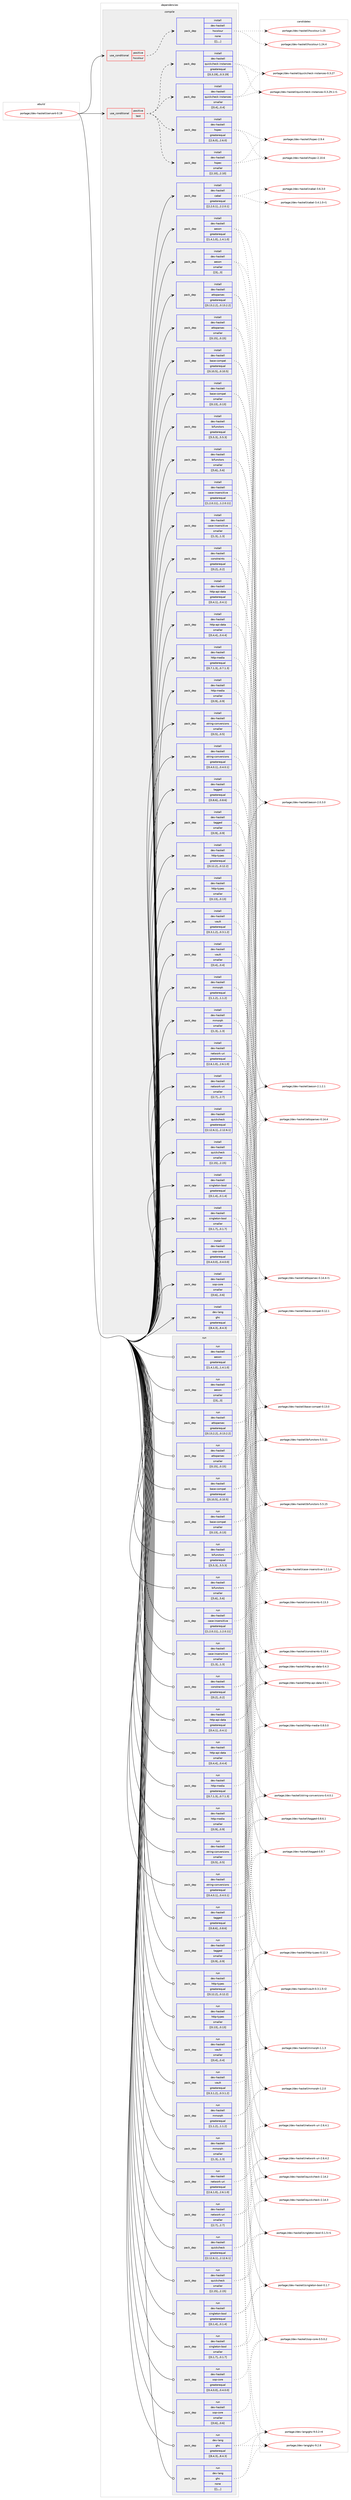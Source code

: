 digraph prolog {

# *************
# Graph options
# *************

newrank=true;
concentrate=true;
compound=true;
graph [rankdir=LR,fontname=Helvetica,fontsize=10,ranksep=1.5];#, ranksep=2.5, nodesep=0.2];
edge  [arrowhead=vee];
node  [fontname=Helvetica,fontsize=10];

# **********
# The ebuild
# **********

subgraph cluster_leftcol {
color=gray;
label=<<i>ebuild</i>>;
id [label="portage://dev-haskell/servant-0.19", color=red, width=4, href="../dev-haskell/servant-0.19.svg"];
}

# ****************
# The dependencies
# ****************

subgraph cluster_midcol {
color=gray;
label=<<i>dependencies</i>>;
subgraph cluster_compile {
fillcolor="#eeeeee";
style=filled;
label=<<i>compile</i>>;
subgraph cond21407 {
dependency87928 [label=<<TABLE BORDER="0" CELLBORDER="1" CELLSPACING="0" CELLPADDING="4"><TR><TD ROWSPAN="3" CELLPADDING="10">use_conditional</TD></TR><TR><TD>positive</TD></TR><TR><TD>hscolour</TD></TR></TABLE>>, shape=none, color=red];
subgraph pack65514 {
dependency87929 [label=<<TABLE BORDER="0" CELLBORDER="1" CELLSPACING="0" CELLPADDING="4" WIDTH="220"><TR><TD ROWSPAN="6" CELLPADDING="30">pack_dep</TD></TR><TR><TD WIDTH="110">install</TD></TR><TR><TD>dev-haskell</TD></TR><TR><TD>hscolour</TD></TR><TR><TD>none</TD></TR><TR><TD>[[],,,,]</TD></TR></TABLE>>, shape=none, color=blue];
}
dependency87928:e -> dependency87929:w [weight=20,style="dashed",arrowhead="vee"];
}
id:e -> dependency87928:w [weight=20,style="solid",arrowhead="vee"];
subgraph cond21408 {
dependency87930 [label=<<TABLE BORDER="0" CELLBORDER="1" CELLSPACING="0" CELLPADDING="4"><TR><TD ROWSPAN="3" CELLPADDING="10">use_conditional</TD></TR><TR><TD>positive</TD></TR><TR><TD>test</TD></TR></TABLE>>, shape=none, color=red];
subgraph pack65515 {
dependency87931 [label=<<TABLE BORDER="0" CELLBORDER="1" CELLSPACING="0" CELLPADDING="4" WIDTH="220"><TR><TD ROWSPAN="6" CELLPADDING="30">pack_dep</TD></TR><TR><TD WIDTH="110">install</TD></TR><TR><TD>dev-haskell</TD></TR><TR><TD>hspec</TD></TR><TR><TD>greaterequal</TD></TR><TR><TD>[[2,6,0],,,2.6.0]</TD></TR></TABLE>>, shape=none, color=blue];
}
dependency87930:e -> dependency87931:w [weight=20,style="dashed",arrowhead="vee"];
subgraph pack65516 {
dependency87932 [label=<<TABLE BORDER="0" CELLBORDER="1" CELLSPACING="0" CELLPADDING="4" WIDTH="220"><TR><TD ROWSPAN="6" CELLPADDING="30">pack_dep</TD></TR><TR><TD WIDTH="110">install</TD></TR><TR><TD>dev-haskell</TD></TR><TR><TD>hspec</TD></TR><TR><TD>smaller</TD></TR><TR><TD>[[2,10],,,2.10]</TD></TR></TABLE>>, shape=none, color=blue];
}
dependency87930:e -> dependency87932:w [weight=20,style="dashed",arrowhead="vee"];
subgraph pack65517 {
dependency87933 [label=<<TABLE BORDER="0" CELLBORDER="1" CELLSPACING="0" CELLPADDING="4" WIDTH="220"><TR><TD ROWSPAN="6" CELLPADDING="30">pack_dep</TD></TR><TR><TD WIDTH="110">install</TD></TR><TR><TD>dev-haskell</TD></TR><TR><TD>quickcheck-instances</TD></TR><TR><TD>greaterequal</TD></TR><TR><TD>[[0,3,19],,,0.3.19]</TD></TR></TABLE>>, shape=none, color=blue];
}
dependency87930:e -> dependency87933:w [weight=20,style="dashed",arrowhead="vee"];
subgraph pack65518 {
dependency87934 [label=<<TABLE BORDER="0" CELLBORDER="1" CELLSPACING="0" CELLPADDING="4" WIDTH="220"><TR><TD ROWSPAN="6" CELLPADDING="30">pack_dep</TD></TR><TR><TD WIDTH="110">install</TD></TR><TR><TD>dev-haskell</TD></TR><TR><TD>quickcheck-instances</TD></TR><TR><TD>smaller</TD></TR><TR><TD>[[0,4],,,0.4]</TD></TR></TABLE>>, shape=none, color=blue];
}
dependency87930:e -> dependency87934:w [weight=20,style="dashed",arrowhead="vee"];
}
id:e -> dependency87930:w [weight=20,style="solid",arrowhead="vee"];
subgraph pack65519 {
dependency87935 [label=<<TABLE BORDER="0" CELLBORDER="1" CELLSPACING="0" CELLPADDING="4" WIDTH="220"><TR><TD ROWSPAN="6" CELLPADDING="30">pack_dep</TD></TR><TR><TD WIDTH="110">install</TD></TR><TR><TD>dev-haskell</TD></TR><TR><TD>aeson</TD></TR><TR><TD>greaterequal</TD></TR><TR><TD>[[1,4,1,0],,,1.4.1.0]</TD></TR></TABLE>>, shape=none, color=blue];
}
id:e -> dependency87935:w [weight=20,style="solid",arrowhead="vee"];
subgraph pack65520 {
dependency87936 [label=<<TABLE BORDER="0" CELLBORDER="1" CELLSPACING="0" CELLPADDING="4" WIDTH="220"><TR><TD ROWSPAN="6" CELLPADDING="30">pack_dep</TD></TR><TR><TD WIDTH="110">install</TD></TR><TR><TD>dev-haskell</TD></TR><TR><TD>aeson</TD></TR><TR><TD>smaller</TD></TR><TR><TD>[[3],,,3]</TD></TR></TABLE>>, shape=none, color=blue];
}
id:e -> dependency87936:w [weight=20,style="solid",arrowhead="vee"];
subgraph pack65521 {
dependency87937 [label=<<TABLE BORDER="0" CELLBORDER="1" CELLSPACING="0" CELLPADDING="4" WIDTH="220"><TR><TD ROWSPAN="6" CELLPADDING="30">pack_dep</TD></TR><TR><TD WIDTH="110">install</TD></TR><TR><TD>dev-haskell</TD></TR><TR><TD>attoparsec</TD></TR><TR><TD>greaterequal</TD></TR><TR><TD>[[0,13,2,2],,,0.13.2.2]</TD></TR></TABLE>>, shape=none, color=blue];
}
id:e -> dependency87937:w [weight=20,style="solid",arrowhead="vee"];
subgraph pack65522 {
dependency87938 [label=<<TABLE BORDER="0" CELLBORDER="1" CELLSPACING="0" CELLPADDING="4" WIDTH="220"><TR><TD ROWSPAN="6" CELLPADDING="30">pack_dep</TD></TR><TR><TD WIDTH="110">install</TD></TR><TR><TD>dev-haskell</TD></TR><TR><TD>attoparsec</TD></TR><TR><TD>smaller</TD></TR><TR><TD>[[0,15],,,0.15]</TD></TR></TABLE>>, shape=none, color=blue];
}
id:e -> dependency87938:w [weight=20,style="solid",arrowhead="vee"];
subgraph pack65523 {
dependency87939 [label=<<TABLE BORDER="0" CELLBORDER="1" CELLSPACING="0" CELLPADDING="4" WIDTH="220"><TR><TD ROWSPAN="6" CELLPADDING="30">pack_dep</TD></TR><TR><TD WIDTH="110">install</TD></TR><TR><TD>dev-haskell</TD></TR><TR><TD>base-compat</TD></TR><TR><TD>greaterequal</TD></TR><TR><TD>[[0,10,5],,,0.10.5]</TD></TR></TABLE>>, shape=none, color=blue];
}
id:e -> dependency87939:w [weight=20,style="solid",arrowhead="vee"];
subgraph pack65524 {
dependency87940 [label=<<TABLE BORDER="0" CELLBORDER="1" CELLSPACING="0" CELLPADDING="4" WIDTH="220"><TR><TD ROWSPAN="6" CELLPADDING="30">pack_dep</TD></TR><TR><TD WIDTH="110">install</TD></TR><TR><TD>dev-haskell</TD></TR><TR><TD>base-compat</TD></TR><TR><TD>smaller</TD></TR><TR><TD>[[0,13],,,0.13]</TD></TR></TABLE>>, shape=none, color=blue];
}
id:e -> dependency87940:w [weight=20,style="solid",arrowhead="vee"];
subgraph pack65525 {
dependency87941 [label=<<TABLE BORDER="0" CELLBORDER="1" CELLSPACING="0" CELLPADDING="4" WIDTH="220"><TR><TD ROWSPAN="6" CELLPADDING="30">pack_dep</TD></TR><TR><TD WIDTH="110">install</TD></TR><TR><TD>dev-haskell</TD></TR><TR><TD>bifunctors</TD></TR><TR><TD>greaterequal</TD></TR><TR><TD>[[5,5,3],,,5.5.3]</TD></TR></TABLE>>, shape=none, color=blue];
}
id:e -> dependency87941:w [weight=20,style="solid",arrowhead="vee"];
subgraph pack65526 {
dependency87942 [label=<<TABLE BORDER="0" CELLBORDER="1" CELLSPACING="0" CELLPADDING="4" WIDTH="220"><TR><TD ROWSPAN="6" CELLPADDING="30">pack_dep</TD></TR><TR><TD WIDTH="110">install</TD></TR><TR><TD>dev-haskell</TD></TR><TR><TD>bifunctors</TD></TR><TR><TD>smaller</TD></TR><TR><TD>[[5,6],,,5.6]</TD></TR></TABLE>>, shape=none, color=blue];
}
id:e -> dependency87942:w [weight=20,style="solid",arrowhead="vee"];
subgraph pack65527 {
dependency87943 [label=<<TABLE BORDER="0" CELLBORDER="1" CELLSPACING="0" CELLPADDING="4" WIDTH="220"><TR><TD ROWSPAN="6" CELLPADDING="30">pack_dep</TD></TR><TR><TD WIDTH="110">install</TD></TR><TR><TD>dev-haskell</TD></TR><TR><TD>cabal</TD></TR><TR><TD>greaterequal</TD></TR><TR><TD>[[2,2,0,1],,,2.2.0.1]</TD></TR></TABLE>>, shape=none, color=blue];
}
id:e -> dependency87943:w [weight=20,style="solid",arrowhead="vee"];
subgraph pack65528 {
dependency87944 [label=<<TABLE BORDER="0" CELLBORDER="1" CELLSPACING="0" CELLPADDING="4" WIDTH="220"><TR><TD ROWSPAN="6" CELLPADDING="30">pack_dep</TD></TR><TR><TD WIDTH="110">install</TD></TR><TR><TD>dev-haskell</TD></TR><TR><TD>case-insensitive</TD></TR><TR><TD>greaterequal</TD></TR><TR><TD>[[1,2,0,11],,,1.2.0.11]</TD></TR></TABLE>>, shape=none, color=blue];
}
id:e -> dependency87944:w [weight=20,style="solid",arrowhead="vee"];
subgraph pack65529 {
dependency87945 [label=<<TABLE BORDER="0" CELLBORDER="1" CELLSPACING="0" CELLPADDING="4" WIDTH="220"><TR><TD ROWSPAN="6" CELLPADDING="30">pack_dep</TD></TR><TR><TD WIDTH="110">install</TD></TR><TR><TD>dev-haskell</TD></TR><TR><TD>case-insensitive</TD></TR><TR><TD>smaller</TD></TR><TR><TD>[[1,3],,,1.3]</TD></TR></TABLE>>, shape=none, color=blue];
}
id:e -> dependency87945:w [weight=20,style="solid",arrowhead="vee"];
subgraph pack65530 {
dependency87946 [label=<<TABLE BORDER="0" CELLBORDER="1" CELLSPACING="0" CELLPADDING="4" WIDTH="220"><TR><TD ROWSPAN="6" CELLPADDING="30">pack_dep</TD></TR><TR><TD WIDTH="110">install</TD></TR><TR><TD>dev-haskell</TD></TR><TR><TD>constraints</TD></TR><TR><TD>greaterequal</TD></TR><TR><TD>[[0,2],,,0.2]</TD></TR></TABLE>>, shape=none, color=blue];
}
id:e -> dependency87946:w [weight=20,style="solid",arrowhead="vee"];
subgraph pack65531 {
dependency87947 [label=<<TABLE BORDER="0" CELLBORDER="1" CELLSPACING="0" CELLPADDING="4" WIDTH="220"><TR><TD ROWSPAN="6" CELLPADDING="30">pack_dep</TD></TR><TR><TD WIDTH="110">install</TD></TR><TR><TD>dev-haskell</TD></TR><TR><TD>http-api-data</TD></TR><TR><TD>greaterequal</TD></TR><TR><TD>[[0,4,1],,,0.4.1]</TD></TR></TABLE>>, shape=none, color=blue];
}
id:e -> dependency87947:w [weight=20,style="solid",arrowhead="vee"];
subgraph pack65532 {
dependency87948 [label=<<TABLE BORDER="0" CELLBORDER="1" CELLSPACING="0" CELLPADDING="4" WIDTH="220"><TR><TD ROWSPAN="6" CELLPADDING="30">pack_dep</TD></TR><TR><TD WIDTH="110">install</TD></TR><TR><TD>dev-haskell</TD></TR><TR><TD>http-api-data</TD></TR><TR><TD>smaller</TD></TR><TR><TD>[[0,4,4],,,0.4.4]</TD></TR></TABLE>>, shape=none, color=blue];
}
id:e -> dependency87948:w [weight=20,style="solid",arrowhead="vee"];
subgraph pack65533 {
dependency87949 [label=<<TABLE BORDER="0" CELLBORDER="1" CELLSPACING="0" CELLPADDING="4" WIDTH="220"><TR><TD ROWSPAN="6" CELLPADDING="30">pack_dep</TD></TR><TR><TD WIDTH="110">install</TD></TR><TR><TD>dev-haskell</TD></TR><TR><TD>http-media</TD></TR><TR><TD>greaterequal</TD></TR><TR><TD>[[0,7,1,3],,,0.7.1.3]</TD></TR></TABLE>>, shape=none, color=blue];
}
id:e -> dependency87949:w [weight=20,style="solid",arrowhead="vee"];
subgraph pack65534 {
dependency87950 [label=<<TABLE BORDER="0" CELLBORDER="1" CELLSPACING="0" CELLPADDING="4" WIDTH="220"><TR><TD ROWSPAN="6" CELLPADDING="30">pack_dep</TD></TR><TR><TD WIDTH="110">install</TD></TR><TR><TD>dev-haskell</TD></TR><TR><TD>http-media</TD></TR><TR><TD>smaller</TD></TR><TR><TD>[[0,9],,,0.9]</TD></TR></TABLE>>, shape=none, color=blue];
}
id:e -> dependency87950:w [weight=20,style="solid",arrowhead="vee"];
subgraph pack65535 {
dependency87951 [label=<<TABLE BORDER="0" CELLBORDER="1" CELLSPACING="0" CELLPADDING="4" WIDTH="220"><TR><TD ROWSPAN="6" CELLPADDING="30">pack_dep</TD></TR><TR><TD WIDTH="110">install</TD></TR><TR><TD>dev-haskell</TD></TR><TR><TD>http-types</TD></TR><TR><TD>greaterequal</TD></TR><TR><TD>[[0,12,2],,,0.12.2]</TD></TR></TABLE>>, shape=none, color=blue];
}
id:e -> dependency87951:w [weight=20,style="solid",arrowhead="vee"];
subgraph pack65536 {
dependency87952 [label=<<TABLE BORDER="0" CELLBORDER="1" CELLSPACING="0" CELLPADDING="4" WIDTH="220"><TR><TD ROWSPAN="6" CELLPADDING="30">pack_dep</TD></TR><TR><TD WIDTH="110">install</TD></TR><TR><TD>dev-haskell</TD></TR><TR><TD>http-types</TD></TR><TR><TD>smaller</TD></TR><TR><TD>[[0,13],,,0.13]</TD></TR></TABLE>>, shape=none, color=blue];
}
id:e -> dependency87952:w [weight=20,style="solid",arrowhead="vee"];
subgraph pack65537 {
dependency87953 [label=<<TABLE BORDER="0" CELLBORDER="1" CELLSPACING="0" CELLPADDING="4" WIDTH="220"><TR><TD ROWSPAN="6" CELLPADDING="30">pack_dep</TD></TR><TR><TD WIDTH="110">install</TD></TR><TR><TD>dev-haskell</TD></TR><TR><TD>mmorph</TD></TR><TR><TD>greaterequal</TD></TR><TR><TD>[[1,1,2],,,1.1.2]</TD></TR></TABLE>>, shape=none, color=blue];
}
id:e -> dependency87953:w [weight=20,style="solid",arrowhead="vee"];
subgraph pack65538 {
dependency87954 [label=<<TABLE BORDER="0" CELLBORDER="1" CELLSPACING="0" CELLPADDING="4" WIDTH="220"><TR><TD ROWSPAN="6" CELLPADDING="30">pack_dep</TD></TR><TR><TD WIDTH="110">install</TD></TR><TR><TD>dev-haskell</TD></TR><TR><TD>mmorph</TD></TR><TR><TD>smaller</TD></TR><TR><TD>[[1,3],,,1.3]</TD></TR></TABLE>>, shape=none, color=blue];
}
id:e -> dependency87954:w [weight=20,style="solid",arrowhead="vee"];
subgraph pack65539 {
dependency87955 [label=<<TABLE BORDER="0" CELLBORDER="1" CELLSPACING="0" CELLPADDING="4" WIDTH="220"><TR><TD ROWSPAN="6" CELLPADDING="30">pack_dep</TD></TR><TR><TD WIDTH="110">install</TD></TR><TR><TD>dev-haskell</TD></TR><TR><TD>network-uri</TD></TR><TR><TD>greaterequal</TD></TR><TR><TD>[[2,6,1,0],,,2.6.1.0]</TD></TR></TABLE>>, shape=none, color=blue];
}
id:e -> dependency87955:w [weight=20,style="solid",arrowhead="vee"];
subgraph pack65540 {
dependency87956 [label=<<TABLE BORDER="0" CELLBORDER="1" CELLSPACING="0" CELLPADDING="4" WIDTH="220"><TR><TD ROWSPAN="6" CELLPADDING="30">pack_dep</TD></TR><TR><TD WIDTH="110">install</TD></TR><TR><TD>dev-haskell</TD></TR><TR><TD>network-uri</TD></TR><TR><TD>smaller</TD></TR><TR><TD>[[2,7],,,2.7]</TD></TR></TABLE>>, shape=none, color=blue];
}
id:e -> dependency87956:w [weight=20,style="solid",arrowhead="vee"];
subgraph pack65541 {
dependency87957 [label=<<TABLE BORDER="0" CELLBORDER="1" CELLSPACING="0" CELLPADDING="4" WIDTH="220"><TR><TD ROWSPAN="6" CELLPADDING="30">pack_dep</TD></TR><TR><TD WIDTH="110">install</TD></TR><TR><TD>dev-haskell</TD></TR><TR><TD>quickcheck</TD></TR><TR><TD>greaterequal</TD></TR><TR><TD>[[2,12,6,1],,,2.12.6.1]</TD></TR></TABLE>>, shape=none, color=blue];
}
id:e -> dependency87957:w [weight=20,style="solid",arrowhead="vee"];
subgraph pack65542 {
dependency87958 [label=<<TABLE BORDER="0" CELLBORDER="1" CELLSPACING="0" CELLPADDING="4" WIDTH="220"><TR><TD ROWSPAN="6" CELLPADDING="30">pack_dep</TD></TR><TR><TD WIDTH="110">install</TD></TR><TR><TD>dev-haskell</TD></TR><TR><TD>quickcheck</TD></TR><TR><TD>smaller</TD></TR><TR><TD>[[2,15],,,2.15]</TD></TR></TABLE>>, shape=none, color=blue];
}
id:e -> dependency87958:w [weight=20,style="solid",arrowhead="vee"];
subgraph pack65543 {
dependency87959 [label=<<TABLE BORDER="0" CELLBORDER="1" CELLSPACING="0" CELLPADDING="4" WIDTH="220"><TR><TD ROWSPAN="6" CELLPADDING="30">pack_dep</TD></TR><TR><TD WIDTH="110">install</TD></TR><TR><TD>dev-haskell</TD></TR><TR><TD>singleton-bool</TD></TR><TR><TD>greaterequal</TD></TR><TR><TD>[[0,1,4],,,0.1.4]</TD></TR></TABLE>>, shape=none, color=blue];
}
id:e -> dependency87959:w [weight=20,style="solid",arrowhead="vee"];
subgraph pack65544 {
dependency87960 [label=<<TABLE BORDER="0" CELLBORDER="1" CELLSPACING="0" CELLPADDING="4" WIDTH="220"><TR><TD ROWSPAN="6" CELLPADDING="30">pack_dep</TD></TR><TR><TD WIDTH="110">install</TD></TR><TR><TD>dev-haskell</TD></TR><TR><TD>singleton-bool</TD></TR><TR><TD>smaller</TD></TR><TR><TD>[[0,1,7],,,0.1.7]</TD></TR></TABLE>>, shape=none, color=blue];
}
id:e -> dependency87960:w [weight=20,style="solid",arrowhead="vee"];
subgraph pack65545 {
dependency87961 [label=<<TABLE BORDER="0" CELLBORDER="1" CELLSPACING="0" CELLPADDING="4" WIDTH="220"><TR><TD ROWSPAN="6" CELLPADDING="30">pack_dep</TD></TR><TR><TD WIDTH="110">install</TD></TR><TR><TD>dev-haskell</TD></TR><TR><TD>sop-core</TD></TR><TR><TD>greaterequal</TD></TR><TR><TD>[[0,4,0,0],,,0.4.0.0]</TD></TR></TABLE>>, shape=none, color=blue];
}
id:e -> dependency87961:w [weight=20,style="solid",arrowhead="vee"];
subgraph pack65546 {
dependency87962 [label=<<TABLE BORDER="0" CELLBORDER="1" CELLSPACING="0" CELLPADDING="4" WIDTH="220"><TR><TD ROWSPAN="6" CELLPADDING="30">pack_dep</TD></TR><TR><TD WIDTH="110">install</TD></TR><TR><TD>dev-haskell</TD></TR><TR><TD>sop-core</TD></TR><TR><TD>smaller</TD></TR><TR><TD>[[0,6],,,0.6]</TD></TR></TABLE>>, shape=none, color=blue];
}
id:e -> dependency87962:w [weight=20,style="solid",arrowhead="vee"];
subgraph pack65547 {
dependency87963 [label=<<TABLE BORDER="0" CELLBORDER="1" CELLSPACING="0" CELLPADDING="4" WIDTH="220"><TR><TD ROWSPAN="6" CELLPADDING="30">pack_dep</TD></TR><TR><TD WIDTH="110">install</TD></TR><TR><TD>dev-haskell</TD></TR><TR><TD>string-conversions</TD></TR><TR><TD>greaterequal</TD></TR><TR><TD>[[0,4,0,1],,,0.4.0.1]</TD></TR></TABLE>>, shape=none, color=blue];
}
id:e -> dependency87963:w [weight=20,style="solid",arrowhead="vee"];
subgraph pack65548 {
dependency87964 [label=<<TABLE BORDER="0" CELLBORDER="1" CELLSPACING="0" CELLPADDING="4" WIDTH="220"><TR><TD ROWSPAN="6" CELLPADDING="30">pack_dep</TD></TR><TR><TD WIDTH="110">install</TD></TR><TR><TD>dev-haskell</TD></TR><TR><TD>string-conversions</TD></TR><TR><TD>smaller</TD></TR><TR><TD>[[0,5],,,0.5]</TD></TR></TABLE>>, shape=none, color=blue];
}
id:e -> dependency87964:w [weight=20,style="solid",arrowhead="vee"];
subgraph pack65549 {
dependency87965 [label=<<TABLE BORDER="0" CELLBORDER="1" CELLSPACING="0" CELLPADDING="4" WIDTH="220"><TR><TD ROWSPAN="6" CELLPADDING="30">pack_dep</TD></TR><TR><TD WIDTH="110">install</TD></TR><TR><TD>dev-haskell</TD></TR><TR><TD>tagged</TD></TR><TR><TD>greaterequal</TD></TR><TR><TD>[[0,8,6],,,0.8.6]</TD></TR></TABLE>>, shape=none, color=blue];
}
id:e -> dependency87965:w [weight=20,style="solid",arrowhead="vee"];
subgraph pack65550 {
dependency87966 [label=<<TABLE BORDER="0" CELLBORDER="1" CELLSPACING="0" CELLPADDING="4" WIDTH="220"><TR><TD ROWSPAN="6" CELLPADDING="30">pack_dep</TD></TR><TR><TD WIDTH="110">install</TD></TR><TR><TD>dev-haskell</TD></TR><TR><TD>tagged</TD></TR><TR><TD>smaller</TD></TR><TR><TD>[[0,9],,,0.9]</TD></TR></TABLE>>, shape=none, color=blue];
}
id:e -> dependency87966:w [weight=20,style="solid",arrowhead="vee"];
subgraph pack65551 {
dependency87967 [label=<<TABLE BORDER="0" CELLBORDER="1" CELLSPACING="0" CELLPADDING="4" WIDTH="220"><TR><TD ROWSPAN="6" CELLPADDING="30">pack_dep</TD></TR><TR><TD WIDTH="110">install</TD></TR><TR><TD>dev-haskell</TD></TR><TR><TD>vault</TD></TR><TR><TD>greaterequal</TD></TR><TR><TD>[[0,3,1,2],,,0.3.1.2]</TD></TR></TABLE>>, shape=none, color=blue];
}
id:e -> dependency87967:w [weight=20,style="solid",arrowhead="vee"];
subgraph pack65552 {
dependency87968 [label=<<TABLE BORDER="0" CELLBORDER="1" CELLSPACING="0" CELLPADDING="4" WIDTH="220"><TR><TD ROWSPAN="6" CELLPADDING="30">pack_dep</TD></TR><TR><TD WIDTH="110">install</TD></TR><TR><TD>dev-haskell</TD></TR><TR><TD>vault</TD></TR><TR><TD>smaller</TD></TR><TR><TD>[[0,4],,,0.4]</TD></TR></TABLE>>, shape=none, color=blue];
}
id:e -> dependency87968:w [weight=20,style="solid",arrowhead="vee"];
subgraph pack65553 {
dependency87969 [label=<<TABLE BORDER="0" CELLBORDER="1" CELLSPACING="0" CELLPADDING="4" WIDTH="220"><TR><TD ROWSPAN="6" CELLPADDING="30">pack_dep</TD></TR><TR><TD WIDTH="110">install</TD></TR><TR><TD>dev-lang</TD></TR><TR><TD>ghc</TD></TR><TR><TD>greaterequal</TD></TR><TR><TD>[[8,4,3],,,8.4.3]</TD></TR></TABLE>>, shape=none, color=blue];
}
id:e -> dependency87969:w [weight=20,style="solid",arrowhead="vee"];
}
subgraph cluster_compileandrun {
fillcolor="#eeeeee";
style=filled;
label=<<i>compile and run</i>>;
}
subgraph cluster_run {
fillcolor="#eeeeee";
style=filled;
label=<<i>run</i>>;
subgraph pack65554 {
dependency87970 [label=<<TABLE BORDER="0" CELLBORDER="1" CELLSPACING="0" CELLPADDING="4" WIDTH="220"><TR><TD ROWSPAN="6" CELLPADDING="30">pack_dep</TD></TR><TR><TD WIDTH="110">run</TD></TR><TR><TD>dev-haskell</TD></TR><TR><TD>aeson</TD></TR><TR><TD>greaterequal</TD></TR><TR><TD>[[1,4,1,0],,,1.4.1.0]</TD></TR></TABLE>>, shape=none, color=blue];
}
id:e -> dependency87970:w [weight=20,style="solid",arrowhead="odot"];
subgraph pack65555 {
dependency87971 [label=<<TABLE BORDER="0" CELLBORDER="1" CELLSPACING="0" CELLPADDING="4" WIDTH="220"><TR><TD ROWSPAN="6" CELLPADDING="30">pack_dep</TD></TR><TR><TD WIDTH="110">run</TD></TR><TR><TD>dev-haskell</TD></TR><TR><TD>aeson</TD></TR><TR><TD>smaller</TD></TR><TR><TD>[[3],,,3]</TD></TR></TABLE>>, shape=none, color=blue];
}
id:e -> dependency87971:w [weight=20,style="solid",arrowhead="odot"];
subgraph pack65556 {
dependency87972 [label=<<TABLE BORDER="0" CELLBORDER="1" CELLSPACING="0" CELLPADDING="4" WIDTH="220"><TR><TD ROWSPAN="6" CELLPADDING="30">pack_dep</TD></TR><TR><TD WIDTH="110">run</TD></TR><TR><TD>dev-haskell</TD></TR><TR><TD>attoparsec</TD></TR><TR><TD>greaterequal</TD></TR><TR><TD>[[0,13,2,2],,,0.13.2.2]</TD></TR></TABLE>>, shape=none, color=blue];
}
id:e -> dependency87972:w [weight=20,style="solid",arrowhead="odot"];
subgraph pack65557 {
dependency87973 [label=<<TABLE BORDER="0" CELLBORDER="1" CELLSPACING="0" CELLPADDING="4" WIDTH="220"><TR><TD ROWSPAN="6" CELLPADDING="30">pack_dep</TD></TR><TR><TD WIDTH="110">run</TD></TR><TR><TD>dev-haskell</TD></TR><TR><TD>attoparsec</TD></TR><TR><TD>smaller</TD></TR><TR><TD>[[0,15],,,0.15]</TD></TR></TABLE>>, shape=none, color=blue];
}
id:e -> dependency87973:w [weight=20,style="solid",arrowhead="odot"];
subgraph pack65558 {
dependency87974 [label=<<TABLE BORDER="0" CELLBORDER="1" CELLSPACING="0" CELLPADDING="4" WIDTH="220"><TR><TD ROWSPAN="6" CELLPADDING="30">pack_dep</TD></TR><TR><TD WIDTH="110">run</TD></TR><TR><TD>dev-haskell</TD></TR><TR><TD>base-compat</TD></TR><TR><TD>greaterequal</TD></TR><TR><TD>[[0,10,5],,,0.10.5]</TD></TR></TABLE>>, shape=none, color=blue];
}
id:e -> dependency87974:w [weight=20,style="solid",arrowhead="odot"];
subgraph pack65559 {
dependency87975 [label=<<TABLE BORDER="0" CELLBORDER="1" CELLSPACING="0" CELLPADDING="4" WIDTH="220"><TR><TD ROWSPAN="6" CELLPADDING="30">pack_dep</TD></TR><TR><TD WIDTH="110">run</TD></TR><TR><TD>dev-haskell</TD></TR><TR><TD>base-compat</TD></TR><TR><TD>smaller</TD></TR><TR><TD>[[0,13],,,0.13]</TD></TR></TABLE>>, shape=none, color=blue];
}
id:e -> dependency87975:w [weight=20,style="solid",arrowhead="odot"];
subgraph pack65560 {
dependency87976 [label=<<TABLE BORDER="0" CELLBORDER="1" CELLSPACING="0" CELLPADDING="4" WIDTH="220"><TR><TD ROWSPAN="6" CELLPADDING="30">pack_dep</TD></TR><TR><TD WIDTH="110">run</TD></TR><TR><TD>dev-haskell</TD></TR><TR><TD>bifunctors</TD></TR><TR><TD>greaterequal</TD></TR><TR><TD>[[5,5,3],,,5.5.3]</TD></TR></TABLE>>, shape=none, color=blue];
}
id:e -> dependency87976:w [weight=20,style="solid",arrowhead="odot"];
subgraph pack65561 {
dependency87977 [label=<<TABLE BORDER="0" CELLBORDER="1" CELLSPACING="0" CELLPADDING="4" WIDTH="220"><TR><TD ROWSPAN="6" CELLPADDING="30">pack_dep</TD></TR><TR><TD WIDTH="110">run</TD></TR><TR><TD>dev-haskell</TD></TR><TR><TD>bifunctors</TD></TR><TR><TD>smaller</TD></TR><TR><TD>[[5,6],,,5.6]</TD></TR></TABLE>>, shape=none, color=blue];
}
id:e -> dependency87977:w [weight=20,style="solid",arrowhead="odot"];
subgraph pack65562 {
dependency87978 [label=<<TABLE BORDER="0" CELLBORDER="1" CELLSPACING="0" CELLPADDING="4" WIDTH="220"><TR><TD ROWSPAN="6" CELLPADDING="30">pack_dep</TD></TR><TR><TD WIDTH="110">run</TD></TR><TR><TD>dev-haskell</TD></TR><TR><TD>case-insensitive</TD></TR><TR><TD>greaterequal</TD></TR><TR><TD>[[1,2,0,11],,,1.2.0.11]</TD></TR></TABLE>>, shape=none, color=blue];
}
id:e -> dependency87978:w [weight=20,style="solid",arrowhead="odot"];
subgraph pack65563 {
dependency87979 [label=<<TABLE BORDER="0" CELLBORDER="1" CELLSPACING="0" CELLPADDING="4" WIDTH="220"><TR><TD ROWSPAN="6" CELLPADDING="30">pack_dep</TD></TR><TR><TD WIDTH="110">run</TD></TR><TR><TD>dev-haskell</TD></TR><TR><TD>case-insensitive</TD></TR><TR><TD>smaller</TD></TR><TR><TD>[[1,3],,,1.3]</TD></TR></TABLE>>, shape=none, color=blue];
}
id:e -> dependency87979:w [weight=20,style="solid",arrowhead="odot"];
subgraph pack65564 {
dependency87980 [label=<<TABLE BORDER="0" CELLBORDER="1" CELLSPACING="0" CELLPADDING="4" WIDTH="220"><TR><TD ROWSPAN="6" CELLPADDING="30">pack_dep</TD></TR><TR><TD WIDTH="110">run</TD></TR><TR><TD>dev-haskell</TD></TR><TR><TD>constraints</TD></TR><TR><TD>greaterequal</TD></TR><TR><TD>[[0,2],,,0.2]</TD></TR></TABLE>>, shape=none, color=blue];
}
id:e -> dependency87980:w [weight=20,style="solid",arrowhead="odot"];
subgraph pack65565 {
dependency87981 [label=<<TABLE BORDER="0" CELLBORDER="1" CELLSPACING="0" CELLPADDING="4" WIDTH="220"><TR><TD ROWSPAN="6" CELLPADDING="30">pack_dep</TD></TR><TR><TD WIDTH="110">run</TD></TR><TR><TD>dev-haskell</TD></TR><TR><TD>http-api-data</TD></TR><TR><TD>greaterequal</TD></TR><TR><TD>[[0,4,1],,,0.4.1]</TD></TR></TABLE>>, shape=none, color=blue];
}
id:e -> dependency87981:w [weight=20,style="solid",arrowhead="odot"];
subgraph pack65566 {
dependency87982 [label=<<TABLE BORDER="0" CELLBORDER="1" CELLSPACING="0" CELLPADDING="4" WIDTH="220"><TR><TD ROWSPAN="6" CELLPADDING="30">pack_dep</TD></TR><TR><TD WIDTH="110">run</TD></TR><TR><TD>dev-haskell</TD></TR><TR><TD>http-api-data</TD></TR><TR><TD>smaller</TD></TR><TR><TD>[[0,4,4],,,0.4.4]</TD></TR></TABLE>>, shape=none, color=blue];
}
id:e -> dependency87982:w [weight=20,style="solid",arrowhead="odot"];
subgraph pack65567 {
dependency87983 [label=<<TABLE BORDER="0" CELLBORDER="1" CELLSPACING="0" CELLPADDING="4" WIDTH="220"><TR><TD ROWSPAN="6" CELLPADDING="30">pack_dep</TD></TR><TR><TD WIDTH="110">run</TD></TR><TR><TD>dev-haskell</TD></TR><TR><TD>http-media</TD></TR><TR><TD>greaterequal</TD></TR><TR><TD>[[0,7,1,3],,,0.7.1.3]</TD></TR></TABLE>>, shape=none, color=blue];
}
id:e -> dependency87983:w [weight=20,style="solid",arrowhead="odot"];
subgraph pack65568 {
dependency87984 [label=<<TABLE BORDER="0" CELLBORDER="1" CELLSPACING="0" CELLPADDING="4" WIDTH="220"><TR><TD ROWSPAN="6" CELLPADDING="30">pack_dep</TD></TR><TR><TD WIDTH="110">run</TD></TR><TR><TD>dev-haskell</TD></TR><TR><TD>http-media</TD></TR><TR><TD>smaller</TD></TR><TR><TD>[[0,9],,,0.9]</TD></TR></TABLE>>, shape=none, color=blue];
}
id:e -> dependency87984:w [weight=20,style="solid",arrowhead="odot"];
subgraph pack65569 {
dependency87985 [label=<<TABLE BORDER="0" CELLBORDER="1" CELLSPACING="0" CELLPADDING="4" WIDTH="220"><TR><TD ROWSPAN="6" CELLPADDING="30">pack_dep</TD></TR><TR><TD WIDTH="110">run</TD></TR><TR><TD>dev-haskell</TD></TR><TR><TD>http-types</TD></TR><TR><TD>greaterequal</TD></TR><TR><TD>[[0,12,2],,,0.12.2]</TD></TR></TABLE>>, shape=none, color=blue];
}
id:e -> dependency87985:w [weight=20,style="solid",arrowhead="odot"];
subgraph pack65570 {
dependency87986 [label=<<TABLE BORDER="0" CELLBORDER="1" CELLSPACING="0" CELLPADDING="4" WIDTH="220"><TR><TD ROWSPAN="6" CELLPADDING="30">pack_dep</TD></TR><TR><TD WIDTH="110">run</TD></TR><TR><TD>dev-haskell</TD></TR><TR><TD>http-types</TD></TR><TR><TD>smaller</TD></TR><TR><TD>[[0,13],,,0.13]</TD></TR></TABLE>>, shape=none, color=blue];
}
id:e -> dependency87986:w [weight=20,style="solid",arrowhead="odot"];
subgraph pack65571 {
dependency87987 [label=<<TABLE BORDER="0" CELLBORDER="1" CELLSPACING="0" CELLPADDING="4" WIDTH="220"><TR><TD ROWSPAN="6" CELLPADDING="30">pack_dep</TD></TR><TR><TD WIDTH="110">run</TD></TR><TR><TD>dev-haskell</TD></TR><TR><TD>mmorph</TD></TR><TR><TD>greaterequal</TD></TR><TR><TD>[[1,1,2],,,1.1.2]</TD></TR></TABLE>>, shape=none, color=blue];
}
id:e -> dependency87987:w [weight=20,style="solid",arrowhead="odot"];
subgraph pack65572 {
dependency87988 [label=<<TABLE BORDER="0" CELLBORDER="1" CELLSPACING="0" CELLPADDING="4" WIDTH="220"><TR><TD ROWSPAN="6" CELLPADDING="30">pack_dep</TD></TR><TR><TD WIDTH="110">run</TD></TR><TR><TD>dev-haskell</TD></TR><TR><TD>mmorph</TD></TR><TR><TD>smaller</TD></TR><TR><TD>[[1,3],,,1.3]</TD></TR></TABLE>>, shape=none, color=blue];
}
id:e -> dependency87988:w [weight=20,style="solid",arrowhead="odot"];
subgraph pack65573 {
dependency87989 [label=<<TABLE BORDER="0" CELLBORDER="1" CELLSPACING="0" CELLPADDING="4" WIDTH="220"><TR><TD ROWSPAN="6" CELLPADDING="30">pack_dep</TD></TR><TR><TD WIDTH="110">run</TD></TR><TR><TD>dev-haskell</TD></TR><TR><TD>network-uri</TD></TR><TR><TD>greaterequal</TD></TR><TR><TD>[[2,6,1,0],,,2.6.1.0]</TD></TR></TABLE>>, shape=none, color=blue];
}
id:e -> dependency87989:w [weight=20,style="solid",arrowhead="odot"];
subgraph pack65574 {
dependency87990 [label=<<TABLE BORDER="0" CELLBORDER="1" CELLSPACING="0" CELLPADDING="4" WIDTH="220"><TR><TD ROWSPAN="6" CELLPADDING="30">pack_dep</TD></TR><TR><TD WIDTH="110">run</TD></TR><TR><TD>dev-haskell</TD></TR><TR><TD>network-uri</TD></TR><TR><TD>smaller</TD></TR><TR><TD>[[2,7],,,2.7]</TD></TR></TABLE>>, shape=none, color=blue];
}
id:e -> dependency87990:w [weight=20,style="solid",arrowhead="odot"];
subgraph pack65575 {
dependency87991 [label=<<TABLE BORDER="0" CELLBORDER="1" CELLSPACING="0" CELLPADDING="4" WIDTH="220"><TR><TD ROWSPAN="6" CELLPADDING="30">pack_dep</TD></TR><TR><TD WIDTH="110">run</TD></TR><TR><TD>dev-haskell</TD></TR><TR><TD>quickcheck</TD></TR><TR><TD>greaterequal</TD></TR><TR><TD>[[2,12,6,1],,,2.12.6.1]</TD></TR></TABLE>>, shape=none, color=blue];
}
id:e -> dependency87991:w [weight=20,style="solid",arrowhead="odot"];
subgraph pack65576 {
dependency87992 [label=<<TABLE BORDER="0" CELLBORDER="1" CELLSPACING="0" CELLPADDING="4" WIDTH="220"><TR><TD ROWSPAN="6" CELLPADDING="30">pack_dep</TD></TR><TR><TD WIDTH="110">run</TD></TR><TR><TD>dev-haskell</TD></TR><TR><TD>quickcheck</TD></TR><TR><TD>smaller</TD></TR><TR><TD>[[2,15],,,2.15]</TD></TR></TABLE>>, shape=none, color=blue];
}
id:e -> dependency87992:w [weight=20,style="solid",arrowhead="odot"];
subgraph pack65577 {
dependency87993 [label=<<TABLE BORDER="0" CELLBORDER="1" CELLSPACING="0" CELLPADDING="4" WIDTH="220"><TR><TD ROWSPAN="6" CELLPADDING="30">pack_dep</TD></TR><TR><TD WIDTH="110">run</TD></TR><TR><TD>dev-haskell</TD></TR><TR><TD>singleton-bool</TD></TR><TR><TD>greaterequal</TD></TR><TR><TD>[[0,1,4],,,0.1.4]</TD></TR></TABLE>>, shape=none, color=blue];
}
id:e -> dependency87993:w [weight=20,style="solid",arrowhead="odot"];
subgraph pack65578 {
dependency87994 [label=<<TABLE BORDER="0" CELLBORDER="1" CELLSPACING="0" CELLPADDING="4" WIDTH="220"><TR><TD ROWSPAN="6" CELLPADDING="30">pack_dep</TD></TR><TR><TD WIDTH="110">run</TD></TR><TR><TD>dev-haskell</TD></TR><TR><TD>singleton-bool</TD></TR><TR><TD>smaller</TD></TR><TR><TD>[[0,1,7],,,0.1.7]</TD></TR></TABLE>>, shape=none, color=blue];
}
id:e -> dependency87994:w [weight=20,style="solid",arrowhead="odot"];
subgraph pack65579 {
dependency87995 [label=<<TABLE BORDER="0" CELLBORDER="1" CELLSPACING="0" CELLPADDING="4" WIDTH="220"><TR><TD ROWSPAN="6" CELLPADDING="30">pack_dep</TD></TR><TR><TD WIDTH="110">run</TD></TR><TR><TD>dev-haskell</TD></TR><TR><TD>sop-core</TD></TR><TR><TD>greaterequal</TD></TR><TR><TD>[[0,4,0,0],,,0.4.0.0]</TD></TR></TABLE>>, shape=none, color=blue];
}
id:e -> dependency87995:w [weight=20,style="solid",arrowhead="odot"];
subgraph pack65580 {
dependency87996 [label=<<TABLE BORDER="0" CELLBORDER="1" CELLSPACING="0" CELLPADDING="4" WIDTH="220"><TR><TD ROWSPAN="6" CELLPADDING="30">pack_dep</TD></TR><TR><TD WIDTH="110">run</TD></TR><TR><TD>dev-haskell</TD></TR><TR><TD>sop-core</TD></TR><TR><TD>smaller</TD></TR><TR><TD>[[0,6],,,0.6]</TD></TR></TABLE>>, shape=none, color=blue];
}
id:e -> dependency87996:w [weight=20,style="solid",arrowhead="odot"];
subgraph pack65581 {
dependency87997 [label=<<TABLE BORDER="0" CELLBORDER="1" CELLSPACING="0" CELLPADDING="4" WIDTH="220"><TR><TD ROWSPAN="6" CELLPADDING="30">pack_dep</TD></TR><TR><TD WIDTH="110">run</TD></TR><TR><TD>dev-haskell</TD></TR><TR><TD>string-conversions</TD></TR><TR><TD>greaterequal</TD></TR><TR><TD>[[0,4,0,1],,,0.4.0.1]</TD></TR></TABLE>>, shape=none, color=blue];
}
id:e -> dependency87997:w [weight=20,style="solid",arrowhead="odot"];
subgraph pack65582 {
dependency87998 [label=<<TABLE BORDER="0" CELLBORDER="1" CELLSPACING="0" CELLPADDING="4" WIDTH="220"><TR><TD ROWSPAN="6" CELLPADDING="30">pack_dep</TD></TR><TR><TD WIDTH="110">run</TD></TR><TR><TD>dev-haskell</TD></TR><TR><TD>string-conversions</TD></TR><TR><TD>smaller</TD></TR><TR><TD>[[0,5],,,0.5]</TD></TR></TABLE>>, shape=none, color=blue];
}
id:e -> dependency87998:w [weight=20,style="solid",arrowhead="odot"];
subgraph pack65583 {
dependency87999 [label=<<TABLE BORDER="0" CELLBORDER="1" CELLSPACING="0" CELLPADDING="4" WIDTH="220"><TR><TD ROWSPAN="6" CELLPADDING="30">pack_dep</TD></TR><TR><TD WIDTH="110">run</TD></TR><TR><TD>dev-haskell</TD></TR><TR><TD>tagged</TD></TR><TR><TD>greaterequal</TD></TR><TR><TD>[[0,8,6],,,0.8.6]</TD></TR></TABLE>>, shape=none, color=blue];
}
id:e -> dependency87999:w [weight=20,style="solid",arrowhead="odot"];
subgraph pack65584 {
dependency88000 [label=<<TABLE BORDER="0" CELLBORDER="1" CELLSPACING="0" CELLPADDING="4" WIDTH="220"><TR><TD ROWSPAN="6" CELLPADDING="30">pack_dep</TD></TR><TR><TD WIDTH="110">run</TD></TR><TR><TD>dev-haskell</TD></TR><TR><TD>tagged</TD></TR><TR><TD>smaller</TD></TR><TR><TD>[[0,9],,,0.9]</TD></TR></TABLE>>, shape=none, color=blue];
}
id:e -> dependency88000:w [weight=20,style="solid",arrowhead="odot"];
subgraph pack65585 {
dependency88001 [label=<<TABLE BORDER="0" CELLBORDER="1" CELLSPACING="0" CELLPADDING="4" WIDTH="220"><TR><TD ROWSPAN="6" CELLPADDING="30">pack_dep</TD></TR><TR><TD WIDTH="110">run</TD></TR><TR><TD>dev-haskell</TD></TR><TR><TD>vault</TD></TR><TR><TD>greaterequal</TD></TR><TR><TD>[[0,3,1,2],,,0.3.1.2]</TD></TR></TABLE>>, shape=none, color=blue];
}
id:e -> dependency88001:w [weight=20,style="solid",arrowhead="odot"];
subgraph pack65586 {
dependency88002 [label=<<TABLE BORDER="0" CELLBORDER="1" CELLSPACING="0" CELLPADDING="4" WIDTH="220"><TR><TD ROWSPAN="6" CELLPADDING="30">pack_dep</TD></TR><TR><TD WIDTH="110">run</TD></TR><TR><TD>dev-haskell</TD></TR><TR><TD>vault</TD></TR><TR><TD>smaller</TD></TR><TR><TD>[[0,4],,,0.4]</TD></TR></TABLE>>, shape=none, color=blue];
}
id:e -> dependency88002:w [weight=20,style="solid",arrowhead="odot"];
subgraph pack65587 {
dependency88003 [label=<<TABLE BORDER="0" CELLBORDER="1" CELLSPACING="0" CELLPADDING="4" WIDTH="220"><TR><TD ROWSPAN="6" CELLPADDING="30">pack_dep</TD></TR><TR><TD WIDTH="110">run</TD></TR><TR><TD>dev-lang</TD></TR><TR><TD>ghc</TD></TR><TR><TD>greaterequal</TD></TR><TR><TD>[[8,4,3],,,8.4.3]</TD></TR></TABLE>>, shape=none, color=blue];
}
id:e -> dependency88003:w [weight=20,style="solid",arrowhead="odot"];
subgraph pack65588 {
dependency88004 [label=<<TABLE BORDER="0" CELLBORDER="1" CELLSPACING="0" CELLPADDING="4" WIDTH="220"><TR><TD ROWSPAN="6" CELLPADDING="30">pack_dep</TD></TR><TR><TD WIDTH="110">run</TD></TR><TR><TD>dev-lang</TD></TR><TR><TD>ghc</TD></TR><TR><TD>none</TD></TR><TR><TD>[[],,,,]</TD></TR></TABLE>>, shape=none, color=blue];
}
id:e -> dependency88004:w [weight=20,style="solid",arrowhead="odot"];
}
}

# **************
# The candidates
# **************

subgraph cluster_choices {
rank=same;
color=gray;
label=<<i>candidates</i>>;

subgraph choice65514 {
color=black;
nodesep=1;
choice100101118451049711510710110810847104115991111081111171144549465053 [label="portage://dev-haskell/hscolour-1.25", color=red, width=4,href="../dev-haskell/hscolour-1.25.svg"];
choice1001011184510497115107101108108471041159911110811111711445494650524652 [label="portage://dev-haskell/hscolour-1.24.4", color=red, width=4,href="../dev-haskell/hscolour-1.24.4.svg"];
dependency87929:e -> choice100101118451049711510710110810847104115991111081111171144549465053:w [style=dotted,weight="100"];
dependency87929:e -> choice1001011184510497115107101108108471041159911110811111711445494650524652:w [style=dotted,weight="100"];
}
subgraph choice65515 {
color=black;
nodesep=1;
choice1001011184510497115107101108108471041151121019945504649484654 [label="portage://dev-haskell/hspec-2.10.6", color=red, width=4,href="../dev-haskell/hspec-2.10.6.svg"];
choice10010111845104971151071011081084710411511210199455046574652 [label="portage://dev-haskell/hspec-2.9.4", color=red, width=4,href="../dev-haskell/hspec-2.9.4.svg"];
dependency87931:e -> choice1001011184510497115107101108108471041151121019945504649484654:w [style=dotted,weight="100"];
dependency87931:e -> choice10010111845104971151071011081084710411511210199455046574652:w [style=dotted,weight="100"];
}
subgraph choice65516 {
color=black;
nodesep=1;
choice1001011184510497115107101108108471041151121019945504649484654 [label="portage://dev-haskell/hspec-2.10.6", color=red, width=4,href="../dev-haskell/hspec-2.10.6.svg"];
choice10010111845104971151071011081084710411511210199455046574652 [label="portage://dev-haskell/hspec-2.9.4", color=red, width=4,href="../dev-haskell/hspec-2.9.4.svg"];
dependency87932:e -> choice1001011184510497115107101108108471041151121019945504649484654:w [style=dotted,weight="100"];
dependency87932:e -> choice10010111845104971151071011081084710411511210199455046574652:w [style=dotted,weight="100"];
}
subgraph choice65517 {
color=black;
nodesep=1;
choice1001011184510497115107101108108471131171059910799104101991074510511011511697110991011154548465146505746494511449 [label="portage://dev-haskell/quickcheck-instances-0.3.29.1-r1", color=red, width=4,href="../dev-haskell/quickcheck-instances-0.3.29.1-r1.svg"];
choice10010111845104971151071011081084711311710599107991041019910745105110115116971109910111545484651465055 [label="portage://dev-haskell/quickcheck-instances-0.3.27", color=red, width=4,href="../dev-haskell/quickcheck-instances-0.3.27.svg"];
dependency87933:e -> choice1001011184510497115107101108108471131171059910799104101991074510511011511697110991011154548465146505746494511449:w [style=dotted,weight="100"];
dependency87933:e -> choice10010111845104971151071011081084711311710599107991041019910745105110115116971109910111545484651465055:w [style=dotted,weight="100"];
}
subgraph choice65518 {
color=black;
nodesep=1;
choice1001011184510497115107101108108471131171059910799104101991074510511011511697110991011154548465146505746494511449 [label="portage://dev-haskell/quickcheck-instances-0.3.29.1-r1", color=red, width=4,href="../dev-haskell/quickcheck-instances-0.3.29.1-r1.svg"];
choice10010111845104971151071011081084711311710599107991041019910745105110115116971109910111545484651465055 [label="portage://dev-haskell/quickcheck-instances-0.3.27", color=red, width=4,href="../dev-haskell/quickcheck-instances-0.3.27.svg"];
dependency87934:e -> choice1001011184510497115107101108108471131171059910799104101991074510511011511697110991011154548465146505746494511449:w [style=dotted,weight="100"];
dependency87934:e -> choice10010111845104971151071011081084711311710599107991041019910745105110115116971109910111545484651465055:w [style=dotted,weight="100"];
}
subgraph choice65519 {
color=black;
nodesep=1;
choice100101118451049711510710110810847971011151111104550464946504649 [label="portage://dev-haskell/aeson-2.1.2.1", color=red, width=4,href="../dev-haskell/aeson-2.1.2.1.svg"];
choice100101118451049711510710110810847971011151111104550464846514648 [label="portage://dev-haskell/aeson-2.0.3.0", color=red, width=4,href="../dev-haskell/aeson-2.0.3.0.svg"];
dependency87935:e -> choice100101118451049711510710110810847971011151111104550464946504649:w [style=dotted,weight="100"];
dependency87935:e -> choice100101118451049711510710110810847971011151111104550464846514648:w [style=dotted,weight="100"];
}
subgraph choice65520 {
color=black;
nodesep=1;
choice100101118451049711510710110810847971011151111104550464946504649 [label="portage://dev-haskell/aeson-2.1.2.1", color=red, width=4,href="../dev-haskell/aeson-2.1.2.1.svg"];
choice100101118451049711510710110810847971011151111104550464846514648 [label="portage://dev-haskell/aeson-2.0.3.0", color=red, width=4,href="../dev-haskell/aeson-2.0.3.0.svg"];
dependency87936:e -> choice100101118451049711510710110810847971011151111104550464946504649:w [style=dotted,weight="100"];
dependency87936:e -> choice100101118451049711510710110810847971011151111104550464846514648:w [style=dotted,weight="100"];
}
subgraph choice65521 {
color=black;
nodesep=1;
choice100101118451049711510710110810847971161161111129711411510199454846495246524511449 [label="portage://dev-haskell/attoparsec-0.14.4-r1", color=red, width=4,href="../dev-haskell/attoparsec-0.14.4-r1.svg"];
choice10010111845104971151071011081084797116116111112971141151019945484649524652 [label="portage://dev-haskell/attoparsec-0.14.4", color=red, width=4,href="../dev-haskell/attoparsec-0.14.4.svg"];
dependency87937:e -> choice100101118451049711510710110810847971161161111129711411510199454846495246524511449:w [style=dotted,weight="100"];
dependency87937:e -> choice10010111845104971151071011081084797116116111112971141151019945484649524652:w [style=dotted,weight="100"];
}
subgraph choice65522 {
color=black;
nodesep=1;
choice100101118451049711510710110810847971161161111129711411510199454846495246524511449 [label="portage://dev-haskell/attoparsec-0.14.4-r1", color=red, width=4,href="../dev-haskell/attoparsec-0.14.4-r1.svg"];
choice10010111845104971151071011081084797116116111112971141151019945484649524652 [label="portage://dev-haskell/attoparsec-0.14.4", color=red, width=4,href="../dev-haskell/attoparsec-0.14.4.svg"];
dependency87938:e -> choice100101118451049711510710110810847971161161111129711411510199454846495246524511449:w [style=dotted,weight="100"];
dependency87938:e -> choice10010111845104971151071011081084797116116111112971141151019945484649524652:w [style=dotted,weight="100"];
}
subgraph choice65523 {
color=black;
nodesep=1;
choice100101118451049711510710110810847989711510145991111091129711645484649514648 [label="portage://dev-haskell/base-compat-0.13.0", color=red, width=4,href="../dev-haskell/base-compat-0.13.0.svg"];
choice100101118451049711510710110810847989711510145991111091129711645484649504649 [label="portage://dev-haskell/base-compat-0.12.1", color=red, width=4,href="../dev-haskell/base-compat-0.12.1.svg"];
dependency87939:e -> choice100101118451049711510710110810847989711510145991111091129711645484649514648:w [style=dotted,weight="100"];
dependency87939:e -> choice100101118451049711510710110810847989711510145991111091129711645484649504649:w [style=dotted,weight="100"];
}
subgraph choice65524 {
color=black;
nodesep=1;
choice100101118451049711510710110810847989711510145991111091129711645484649514648 [label="portage://dev-haskell/base-compat-0.13.0", color=red, width=4,href="../dev-haskell/base-compat-0.13.0.svg"];
choice100101118451049711510710110810847989711510145991111091129711645484649504649 [label="portage://dev-haskell/base-compat-0.12.1", color=red, width=4,href="../dev-haskell/base-compat-0.12.1.svg"];
dependency87940:e -> choice100101118451049711510710110810847989711510145991111091129711645484649514648:w [style=dotted,weight="100"];
dependency87940:e -> choice100101118451049711510710110810847989711510145991111091129711645484649504649:w [style=dotted,weight="100"];
}
subgraph choice65525 {
color=black;
nodesep=1;
choice100101118451049711510710110810847981051021171109911611111411545534653464953 [label="portage://dev-haskell/bifunctors-5.5.15", color=red, width=4,href="../dev-haskell/bifunctors-5.5.15.svg"];
choice100101118451049711510710110810847981051021171109911611111411545534653464949 [label="portage://dev-haskell/bifunctors-5.5.11", color=red, width=4,href="../dev-haskell/bifunctors-5.5.11.svg"];
dependency87941:e -> choice100101118451049711510710110810847981051021171109911611111411545534653464953:w [style=dotted,weight="100"];
dependency87941:e -> choice100101118451049711510710110810847981051021171109911611111411545534653464949:w [style=dotted,weight="100"];
}
subgraph choice65526 {
color=black;
nodesep=1;
choice100101118451049711510710110810847981051021171109911611111411545534653464953 [label="portage://dev-haskell/bifunctors-5.5.15", color=red, width=4,href="../dev-haskell/bifunctors-5.5.15.svg"];
choice100101118451049711510710110810847981051021171109911611111411545534653464949 [label="portage://dev-haskell/bifunctors-5.5.11", color=red, width=4,href="../dev-haskell/bifunctors-5.5.11.svg"];
dependency87942:e -> choice100101118451049711510710110810847981051021171109911611111411545534653464953:w [style=dotted,weight="100"];
dependency87942:e -> choice100101118451049711510710110810847981051021171109911611111411545534653464949:w [style=dotted,weight="100"];
}
subgraph choice65527 {
color=black;
nodesep=1;
choice100101118451049711510710110810847999798971084551465446514648 [label="portage://dev-haskell/cabal-3.6.3.0", color=red, width=4,href="../dev-haskell/cabal-3.6.3.0.svg"];
choice1001011184510497115107101108108479997989710845514652464946484511449 [label="portage://dev-haskell/cabal-3.4.1.0-r1", color=red, width=4,href="../dev-haskell/cabal-3.4.1.0-r1.svg"];
dependency87943:e -> choice100101118451049711510710110810847999798971084551465446514648:w [style=dotted,weight="100"];
dependency87943:e -> choice1001011184510497115107101108108479997989710845514652464946484511449:w [style=dotted,weight="100"];
}
subgraph choice65528 {
color=black;
nodesep=1;
choice1001011184510497115107101108108479997115101451051101151011101151051161051181014549465046494648 [label="portage://dev-haskell/case-insensitive-1.2.1.0", color=red, width=4,href="../dev-haskell/case-insensitive-1.2.1.0.svg"];
dependency87944:e -> choice1001011184510497115107101108108479997115101451051101151011101151051161051181014549465046494648:w [style=dotted,weight="100"];
}
subgraph choice65529 {
color=black;
nodesep=1;
choice1001011184510497115107101108108479997115101451051101151011101151051161051181014549465046494648 [label="portage://dev-haskell/case-insensitive-1.2.1.0", color=red, width=4,href="../dev-haskell/case-insensitive-1.2.1.0.svg"];
dependency87945:e -> choice1001011184510497115107101108108479997115101451051101151011101151051161051181014549465046494648:w [style=dotted,weight="100"];
}
subgraph choice65530 {
color=black;
nodesep=1;
choice100101118451049711510710110810847991111101151161149710511011611545484649514652 [label="portage://dev-haskell/constraints-0.13.4", color=red, width=4,href="../dev-haskell/constraints-0.13.4.svg"];
choice100101118451049711510710110810847991111101151161149710511011611545484649514651 [label="portage://dev-haskell/constraints-0.13.3", color=red, width=4,href="../dev-haskell/constraints-0.13.3.svg"];
dependency87946:e -> choice100101118451049711510710110810847991111101151161149710511011611545484649514652:w [style=dotted,weight="100"];
dependency87946:e -> choice100101118451049711510710110810847991111101151161149710511011611545484649514651:w [style=dotted,weight="100"];
}
subgraph choice65531 {
color=black;
nodesep=1;
choice1001011184510497115107101108108471041161161124597112105451009711697454846534649 [label="portage://dev-haskell/http-api-data-0.5.1", color=red, width=4,href="../dev-haskell/http-api-data-0.5.1.svg"];
choice1001011184510497115107101108108471041161161124597112105451009711697454846524651 [label="portage://dev-haskell/http-api-data-0.4.3", color=red, width=4,href="../dev-haskell/http-api-data-0.4.3.svg"];
dependency87947:e -> choice1001011184510497115107101108108471041161161124597112105451009711697454846534649:w [style=dotted,weight="100"];
dependency87947:e -> choice1001011184510497115107101108108471041161161124597112105451009711697454846524651:w [style=dotted,weight="100"];
}
subgraph choice65532 {
color=black;
nodesep=1;
choice1001011184510497115107101108108471041161161124597112105451009711697454846534649 [label="portage://dev-haskell/http-api-data-0.5.1", color=red, width=4,href="../dev-haskell/http-api-data-0.5.1.svg"];
choice1001011184510497115107101108108471041161161124597112105451009711697454846524651 [label="portage://dev-haskell/http-api-data-0.4.3", color=red, width=4,href="../dev-haskell/http-api-data-0.4.3.svg"];
dependency87948:e -> choice1001011184510497115107101108108471041161161124597112105451009711697454846534649:w [style=dotted,weight="100"];
dependency87948:e -> choice1001011184510497115107101108108471041161161124597112105451009711697454846524651:w [style=dotted,weight="100"];
}
subgraph choice65533 {
color=black;
nodesep=1;
choice10010111845104971151071011081084710411611611245109101100105974548465646484648 [label="portage://dev-haskell/http-media-0.8.0.0", color=red, width=4,href="../dev-haskell/http-media-0.8.0.0.svg"];
dependency87949:e -> choice10010111845104971151071011081084710411611611245109101100105974548465646484648:w [style=dotted,weight="100"];
}
subgraph choice65534 {
color=black;
nodesep=1;
choice10010111845104971151071011081084710411611611245109101100105974548465646484648 [label="portage://dev-haskell/http-media-0.8.0.0", color=red, width=4,href="../dev-haskell/http-media-0.8.0.0.svg"];
dependency87950:e -> choice10010111845104971151071011081084710411611611245109101100105974548465646484648:w [style=dotted,weight="100"];
}
subgraph choice65535 {
color=black;
nodesep=1;
choice1001011184510497115107101108108471041161161124511612111210111545484649504651 [label="portage://dev-haskell/http-types-0.12.3", color=red, width=4,href="../dev-haskell/http-types-0.12.3.svg"];
dependency87951:e -> choice1001011184510497115107101108108471041161161124511612111210111545484649504651:w [style=dotted,weight="100"];
}
subgraph choice65536 {
color=black;
nodesep=1;
choice1001011184510497115107101108108471041161161124511612111210111545484649504651 [label="portage://dev-haskell/http-types-0.12.3", color=red, width=4,href="../dev-haskell/http-types-0.12.3.svg"];
dependency87952:e -> choice1001011184510497115107101108108471041161161124511612111210111545484649504651:w [style=dotted,weight="100"];
}
subgraph choice65537 {
color=black;
nodesep=1;
choice100101118451049711510710110810847109109111114112104454946504648 [label="portage://dev-haskell/mmorph-1.2.0", color=red, width=4,href="../dev-haskell/mmorph-1.2.0.svg"];
choice100101118451049711510710110810847109109111114112104454946494651 [label="portage://dev-haskell/mmorph-1.1.3", color=red, width=4,href="../dev-haskell/mmorph-1.1.3.svg"];
dependency87953:e -> choice100101118451049711510710110810847109109111114112104454946504648:w [style=dotted,weight="100"];
dependency87953:e -> choice100101118451049711510710110810847109109111114112104454946494651:w [style=dotted,weight="100"];
}
subgraph choice65538 {
color=black;
nodesep=1;
choice100101118451049711510710110810847109109111114112104454946504648 [label="portage://dev-haskell/mmorph-1.2.0", color=red, width=4,href="../dev-haskell/mmorph-1.2.0.svg"];
choice100101118451049711510710110810847109109111114112104454946494651 [label="portage://dev-haskell/mmorph-1.1.3", color=red, width=4,href="../dev-haskell/mmorph-1.1.3.svg"];
dependency87954:e -> choice100101118451049711510710110810847109109111114112104454946504648:w [style=dotted,weight="100"];
dependency87954:e -> choice100101118451049711510710110810847109109111114112104454946494651:w [style=dotted,weight="100"];
}
subgraph choice65539 {
color=black;
nodesep=1;
choice100101118451049711510710110810847110101116119111114107451171141054550465446524650 [label="portage://dev-haskell/network-uri-2.6.4.2", color=red, width=4,href="../dev-haskell/network-uri-2.6.4.2.svg"];
choice100101118451049711510710110810847110101116119111114107451171141054550465446524649 [label="portage://dev-haskell/network-uri-2.6.4.1", color=red, width=4,href="../dev-haskell/network-uri-2.6.4.1.svg"];
dependency87955:e -> choice100101118451049711510710110810847110101116119111114107451171141054550465446524650:w [style=dotted,weight="100"];
dependency87955:e -> choice100101118451049711510710110810847110101116119111114107451171141054550465446524649:w [style=dotted,weight="100"];
}
subgraph choice65540 {
color=black;
nodesep=1;
choice100101118451049711510710110810847110101116119111114107451171141054550465446524650 [label="portage://dev-haskell/network-uri-2.6.4.2", color=red, width=4,href="../dev-haskell/network-uri-2.6.4.2.svg"];
choice100101118451049711510710110810847110101116119111114107451171141054550465446524649 [label="portage://dev-haskell/network-uri-2.6.4.1", color=red, width=4,href="../dev-haskell/network-uri-2.6.4.1.svg"];
dependency87956:e -> choice100101118451049711510710110810847110101116119111114107451171141054550465446524650:w [style=dotted,weight="100"];
dependency87956:e -> choice100101118451049711510710110810847110101116119111114107451171141054550465446524649:w [style=dotted,weight="100"];
}
subgraph choice65541 {
color=black;
nodesep=1;
choice10010111845104971151071011081084711311710599107991041019910745504649524651 [label="portage://dev-haskell/quickcheck-2.14.3", color=red, width=4,href="../dev-haskell/quickcheck-2.14.3.svg"];
choice10010111845104971151071011081084711311710599107991041019910745504649524650 [label="portage://dev-haskell/quickcheck-2.14.2", color=red, width=4,href="../dev-haskell/quickcheck-2.14.2.svg"];
dependency87957:e -> choice10010111845104971151071011081084711311710599107991041019910745504649524651:w [style=dotted,weight="100"];
dependency87957:e -> choice10010111845104971151071011081084711311710599107991041019910745504649524650:w [style=dotted,weight="100"];
}
subgraph choice65542 {
color=black;
nodesep=1;
choice10010111845104971151071011081084711311710599107991041019910745504649524651 [label="portage://dev-haskell/quickcheck-2.14.3", color=red, width=4,href="../dev-haskell/quickcheck-2.14.3.svg"];
choice10010111845104971151071011081084711311710599107991041019910745504649524650 [label="portage://dev-haskell/quickcheck-2.14.2", color=red, width=4,href="../dev-haskell/quickcheck-2.14.2.svg"];
dependency87958:e -> choice10010111845104971151071011081084711311710599107991041019910745504649524651:w [style=dotted,weight="100"];
dependency87958:e -> choice10010111845104971151071011081084711311710599107991041019910745504649524650:w [style=dotted,weight="100"];
}
subgraph choice65543 {
color=black;
nodesep=1;
choice1001011184510497115107101108108471151051101031081011161111104598111111108454846494655 [label="portage://dev-haskell/singleton-bool-0.1.7", color=red, width=4,href="../dev-haskell/singleton-bool-0.1.7.svg"];
choice10010111845104971151071011081084711510511010310810111611111045981111111084548464946534511449 [label="portage://dev-haskell/singleton-bool-0.1.5-r1", color=red, width=4,href="../dev-haskell/singleton-bool-0.1.5-r1.svg"];
dependency87959:e -> choice1001011184510497115107101108108471151051101031081011161111104598111111108454846494655:w [style=dotted,weight="100"];
dependency87959:e -> choice10010111845104971151071011081084711510511010310810111611111045981111111084548464946534511449:w [style=dotted,weight="100"];
}
subgraph choice65544 {
color=black;
nodesep=1;
choice1001011184510497115107101108108471151051101031081011161111104598111111108454846494655 [label="portage://dev-haskell/singleton-bool-0.1.7", color=red, width=4,href="../dev-haskell/singleton-bool-0.1.7.svg"];
choice10010111845104971151071011081084711510511010310810111611111045981111111084548464946534511449 [label="portage://dev-haskell/singleton-bool-0.1.5-r1", color=red, width=4,href="../dev-haskell/singleton-bool-0.1.5-r1.svg"];
dependency87960:e -> choice1001011184510497115107101108108471151051101031081011161111104598111111108454846494655:w [style=dotted,weight="100"];
dependency87960:e -> choice10010111845104971151071011081084711510511010310810111611111045981111111084548464946534511449:w [style=dotted,weight="100"];
}
subgraph choice65545 {
color=black;
nodesep=1;
choice10010111845104971151071011081084711511111245991111141014548465346484650 [label="portage://dev-haskell/sop-core-0.5.0.2", color=red, width=4,href="../dev-haskell/sop-core-0.5.0.2.svg"];
dependency87961:e -> choice10010111845104971151071011081084711511111245991111141014548465346484650:w [style=dotted,weight="100"];
}
subgraph choice65546 {
color=black;
nodesep=1;
choice10010111845104971151071011081084711511111245991111141014548465346484650 [label="portage://dev-haskell/sop-core-0.5.0.2", color=red, width=4,href="../dev-haskell/sop-core-0.5.0.2.svg"];
dependency87962:e -> choice10010111845104971151071011081084711511111245991111141014548465346484650:w [style=dotted,weight="100"];
}
subgraph choice65547 {
color=black;
nodesep=1;
choice10010111845104971151071011081084711511611410511010345991111101181011141151051111101154548465246484649 [label="portage://dev-haskell/string-conversions-0.4.0.1", color=red, width=4,href="../dev-haskell/string-conversions-0.4.0.1.svg"];
dependency87963:e -> choice10010111845104971151071011081084711511611410511010345991111101181011141151051111101154548465246484649:w [style=dotted,weight="100"];
}
subgraph choice65548 {
color=black;
nodesep=1;
choice10010111845104971151071011081084711511611410511010345991111101181011141151051111101154548465246484649 [label="portage://dev-haskell/string-conversions-0.4.0.1", color=red, width=4,href="../dev-haskell/string-conversions-0.4.0.1.svg"];
dependency87964:e -> choice10010111845104971151071011081084711511611410511010345991111101181011141151051111101154548465246484649:w [style=dotted,weight="100"];
}
subgraph choice65549 {
color=black;
nodesep=1;
choice10010111845104971151071011081084711697103103101100454846564655 [label="portage://dev-haskell/tagged-0.8.7", color=red, width=4,href="../dev-haskell/tagged-0.8.7.svg"];
choice100101118451049711510710110810847116971031031011004548465646544649 [label="portage://dev-haskell/tagged-0.8.6.1", color=red, width=4,href="../dev-haskell/tagged-0.8.6.1.svg"];
dependency87965:e -> choice10010111845104971151071011081084711697103103101100454846564655:w [style=dotted,weight="100"];
dependency87965:e -> choice100101118451049711510710110810847116971031031011004548465646544649:w [style=dotted,weight="100"];
}
subgraph choice65550 {
color=black;
nodesep=1;
choice10010111845104971151071011081084711697103103101100454846564655 [label="portage://dev-haskell/tagged-0.8.7", color=red, width=4,href="../dev-haskell/tagged-0.8.7.svg"];
choice100101118451049711510710110810847116971031031011004548465646544649 [label="portage://dev-haskell/tagged-0.8.6.1", color=red, width=4,href="../dev-haskell/tagged-0.8.6.1.svg"];
dependency87966:e -> choice10010111845104971151071011081084711697103103101100454846564655:w [style=dotted,weight="100"];
dependency87966:e -> choice100101118451049711510710110810847116971031031011004548465646544649:w [style=dotted,weight="100"];
}
subgraph choice65551 {
color=black;
nodesep=1;
choice1001011184510497115107101108108471189711710811645484651464946534511450 [label="portage://dev-haskell/vault-0.3.1.5-r2", color=red, width=4,href="../dev-haskell/vault-0.3.1.5-r2.svg"];
dependency87967:e -> choice1001011184510497115107101108108471189711710811645484651464946534511450:w [style=dotted,weight="100"];
}
subgraph choice65552 {
color=black;
nodesep=1;
choice1001011184510497115107101108108471189711710811645484651464946534511450 [label="portage://dev-haskell/vault-0.3.1.5-r2", color=red, width=4,href="../dev-haskell/vault-0.3.1.5-r2.svg"];
dependency87968:e -> choice1001011184510497115107101108108471189711710811645484651464946534511450:w [style=dotted,weight="100"];
}
subgraph choice65553 {
color=black;
nodesep=1;
choice10010111845108971101034710310499455746504656 [label="portage://dev-lang/ghc-9.2.8", color=red, width=4,href="../dev-lang/ghc-9.2.8.svg"];
choice100101118451089711010347103104994557464846504511452 [label="portage://dev-lang/ghc-9.0.2-r4", color=red, width=4,href="../dev-lang/ghc-9.0.2-r4.svg"];
dependency87969:e -> choice10010111845108971101034710310499455746504656:w [style=dotted,weight="100"];
dependency87969:e -> choice100101118451089711010347103104994557464846504511452:w [style=dotted,weight="100"];
}
subgraph choice65554 {
color=black;
nodesep=1;
choice100101118451049711510710110810847971011151111104550464946504649 [label="portage://dev-haskell/aeson-2.1.2.1", color=red, width=4,href="../dev-haskell/aeson-2.1.2.1.svg"];
choice100101118451049711510710110810847971011151111104550464846514648 [label="portage://dev-haskell/aeson-2.0.3.0", color=red, width=4,href="../dev-haskell/aeson-2.0.3.0.svg"];
dependency87970:e -> choice100101118451049711510710110810847971011151111104550464946504649:w [style=dotted,weight="100"];
dependency87970:e -> choice100101118451049711510710110810847971011151111104550464846514648:w [style=dotted,weight="100"];
}
subgraph choice65555 {
color=black;
nodesep=1;
choice100101118451049711510710110810847971011151111104550464946504649 [label="portage://dev-haskell/aeson-2.1.2.1", color=red, width=4,href="../dev-haskell/aeson-2.1.2.1.svg"];
choice100101118451049711510710110810847971011151111104550464846514648 [label="portage://dev-haskell/aeson-2.0.3.0", color=red, width=4,href="../dev-haskell/aeson-2.0.3.0.svg"];
dependency87971:e -> choice100101118451049711510710110810847971011151111104550464946504649:w [style=dotted,weight="100"];
dependency87971:e -> choice100101118451049711510710110810847971011151111104550464846514648:w [style=dotted,weight="100"];
}
subgraph choice65556 {
color=black;
nodesep=1;
choice100101118451049711510710110810847971161161111129711411510199454846495246524511449 [label="portage://dev-haskell/attoparsec-0.14.4-r1", color=red, width=4,href="../dev-haskell/attoparsec-0.14.4-r1.svg"];
choice10010111845104971151071011081084797116116111112971141151019945484649524652 [label="portage://dev-haskell/attoparsec-0.14.4", color=red, width=4,href="../dev-haskell/attoparsec-0.14.4.svg"];
dependency87972:e -> choice100101118451049711510710110810847971161161111129711411510199454846495246524511449:w [style=dotted,weight="100"];
dependency87972:e -> choice10010111845104971151071011081084797116116111112971141151019945484649524652:w [style=dotted,weight="100"];
}
subgraph choice65557 {
color=black;
nodesep=1;
choice100101118451049711510710110810847971161161111129711411510199454846495246524511449 [label="portage://dev-haskell/attoparsec-0.14.4-r1", color=red, width=4,href="../dev-haskell/attoparsec-0.14.4-r1.svg"];
choice10010111845104971151071011081084797116116111112971141151019945484649524652 [label="portage://dev-haskell/attoparsec-0.14.4", color=red, width=4,href="../dev-haskell/attoparsec-0.14.4.svg"];
dependency87973:e -> choice100101118451049711510710110810847971161161111129711411510199454846495246524511449:w [style=dotted,weight="100"];
dependency87973:e -> choice10010111845104971151071011081084797116116111112971141151019945484649524652:w [style=dotted,weight="100"];
}
subgraph choice65558 {
color=black;
nodesep=1;
choice100101118451049711510710110810847989711510145991111091129711645484649514648 [label="portage://dev-haskell/base-compat-0.13.0", color=red, width=4,href="../dev-haskell/base-compat-0.13.0.svg"];
choice100101118451049711510710110810847989711510145991111091129711645484649504649 [label="portage://dev-haskell/base-compat-0.12.1", color=red, width=4,href="../dev-haskell/base-compat-0.12.1.svg"];
dependency87974:e -> choice100101118451049711510710110810847989711510145991111091129711645484649514648:w [style=dotted,weight="100"];
dependency87974:e -> choice100101118451049711510710110810847989711510145991111091129711645484649504649:w [style=dotted,weight="100"];
}
subgraph choice65559 {
color=black;
nodesep=1;
choice100101118451049711510710110810847989711510145991111091129711645484649514648 [label="portage://dev-haskell/base-compat-0.13.0", color=red, width=4,href="../dev-haskell/base-compat-0.13.0.svg"];
choice100101118451049711510710110810847989711510145991111091129711645484649504649 [label="portage://dev-haskell/base-compat-0.12.1", color=red, width=4,href="../dev-haskell/base-compat-0.12.1.svg"];
dependency87975:e -> choice100101118451049711510710110810847989711510145991111091129711645484649514648:w [style=dotted,weight="100"];
dependency87975:e -> choice100101118451049711510710110810847989711510145991111091129711645484649504649:w [style=dotted,weight="100"];
}
subgraph choice65560 {
color=black;
nodesep=1;
choice100101118451049711510710110810847981051021171109911611111411545534653464953 [label="portage://dev-haskell/bifunctors-5.5.15", color=red, width=4,href="../dev-haskell/bifunctors-5.5.15.svg"];
choice100101118451049711510710110810847981051021171109911611111411545534653464949 [label="portage://dev-haskell/bifunctors-5.5.11", color=red, width=4,href="../dev-haskell/bifunctors-5.5.11.svg"];
dependency87976:e -> choice100101118451049711510710110810847981051021171109911611111411545534653464953:w [style=dotted,weight="100"];
dependency87976:e -> choice100101118451049711510710110810847981051021171109911611111411545534653464949:w [style=dotted,weight="100"];
}
subgraph choice65561 {
color=black;
nodesep=1;
choice100101118451049711510710110810847981051021171109911611111411545534653464953 [label="portage://dev-haskell/bifunctors-5.5.15", color=red, width=4,href="../dev-haskell/bifunctors-5.5.15.svg"];
choice100101118451049711510710110810847981051021171109911611111411545534653464949 [label="portage://dev-haskell/bifunctors-5.5.11", color=red, width=4,href="../dev-haskell/bifunctors-5.5.11.svg"];
dependency87977:e -> choice100101118451049711510710110810847981051021171109911611111411545534653464953:w [style=dotted,weight="100"];
dependency87977:e -> choice100101118451049711510710110810847981051021171109911611111411545534653464949:w [style=dotted,weight="100"];
}
subgraph choice65562 {
color=black;
nodesep=1;
choice1001011184510497115107101108108479997115101451051101151011101151051161051181014549465046494648 [label="portage://dev-haskell/case-insensitive-1.2.1.0", color=red, width=4,href="../dev-haskell/case-insensitive-1.2.1.0.svg"];
dependency87978:e -> choice1001011184510497115107101108108479997115101451051101151011101151051161051181014549465046494648:w [style=dotted,weight="100"];
}
subgraph choice65563 {
color=black;
nodesep=1;
choice1001011184510497115107101108108479997115101451051101151011101151051161051181014549465046494648 [label="portage://dev-haskell/case-insensitive-1.2.1.0", color=red, width=4,href="../dev-haskell/case-insensitive-1.2.1.0.svg"];
dependency87979:e -> choice1001011184510497115107101108108479997115101451051101151011101151051161051181014549465046494648:w [style=dotted,weight="100"];
}
subgraph choice65564 {
color=black;
nodesep=1;
choice100101118451049711510710110810847991111101151161149710511011611545484649514652 [label="portage://dev-haskell/constraints-0.13.4", color=red, width=4,href="../dev-haskell/constraints-0.13.4.svg"];
choice100101118451049711510710110810847991111101151161149710511011611545484649514651 [label="portage://dev-haskell/constraints-0.13.3", color=red, width=4,href="../dev-haskell/constraints-0.13.3.svg"];
dependency87980:e -> choice100101118451049711510710110810847991111101151161149710511011611545484649514652:w [style=dotted,weight="100"];
dependency87980:e -> choice100101118451049711510710110810847991111101151161149710511011611545484649514651:w [style=dotted,weight="100"];
}
subgraph choice65565 {
color=black;
nodesep=1;
choice1001011184510497115107101108108471041161161124597112105451009711697454846534649 [label="portage://dev-haskell/http-api-data-0.5.1", color=red, width=4,href="../dev-haskell/http-api-data-0.5.1.svg"];
choice1001011184510497115107101108108471041161161124597112105451009711697454846524651 [label="portage://dev-haskell/http-api-data-0.4.3", color=red, width=4,href="../dev-haskell/http-api-data-0.4.3.svg"];
dependency87981:e -> choice1001011184510497115107101108108471041161161124597112105451009711697454846534649:w [style=dotted,weight="100"];
dependency87981:e -> choice1001011184510497115107101108108471041161161124597112105451009711697454846524651:w [style=dotted,weight="100"];
}
subgraph choice65566 {
color=black;
nodesep=1;
choice1001011184510497115107101108108471041161161124597112105451009711697454846534649 [label="portage://dev-haskell/http-api-data-0.5.1", color=red, width=4,href="../dev-haskell/http-api-data-0.5.1.svg"];
choice1001011184510497115107101108108471041161161124597112105451009711697454846524651 [label="portage://dev-haskell/http-api-data-0.4.3", color=red, width=4,href="../dev-haskell/http-api-data-0.4.3.svg"];
dependency87982:e -> choice1001011184510497115107101108108471041161161124597112105451009711697454846534649:w [style=dotted,weight="100"];
dependency87982:e -> choice1001011184510497115107101108108471041161161124597112105451009711697454846524651:w [style=dotted,weight="100"];
}
subgraph choice65567 {
color=black;
nodesep=1;
choice10010111845104971151071011081084710411611611245109101100105974548465646484648 [label="portage://dev-haskell/http-media-0.8.0.0", color=red, width=4,href="../dev-haskell/http-media-0.8.0.0.svg"];
dependency87983:e -> choice10010111845104971151071011081084710411611611245109101100105974548465646484648:w [style=dotted,weight="100"];
}
subgraph choice65568 {
color=black;
nodesep=1;
choice10010111845104971151071011081084710411611611245109101100105974548465646484648 [label="portage://dev-haskell/http-media-0.8.0.0", color=red, width=4,href="../dev-haskell/http-media-0.8.0.0.svg"];
dependency87984:e -> choice10010111845104971151071011081084710411611611245109101100105974548465646484648:w [style=dotted,weight="100"];
}
subgraph choice65569 {
color=black;
nodesep=1;
choice1001011184510497115107101108108471041161161124511612111210111545484649504651 [label="portage://dev-haskell/http-types-0.12.3", color=red, width=4,href="../dev-haskell/http-types-0.12.3.svg"];
dependency87985:e -> choice1001011184510497115107101108108471041161161124511612111210111545484649504651:w [style=dotted,weight="100"];
}
subgraph choice65570 {
color=black;
nodesep=1;
choice1001011184510497115107101108108471041161161124511612111210111545484649504651 [label="portage://dev-haskell/http-types-0.12.3", color=red, width=4,href="../dev-haskell/http-types-0.12.3.svg"];
dependency87986:e -> choice1001011184510497115107101108108471041161161124511612111210111545484649504651:w [style=dotted,weight="100"];
}
subgraph choice65571 {
color=black;
nodesep=1;
choice100101118451049711510710110810847109109111114112104454946504648 [label="portage://dev-haskell/mmorph-1.2.0", color=red, width=4,href="../dev-haskell/mmorph-1.2.0.svg"];
choice100101118451049711510710110810847109109111114112104454946494651 [label="portage://dev-haskell/mmorph-1.1.3", color=red, width=4,href="../dev-haskell/mmorph-1.1.3.svg"];
dependency87987:e -> choice100101118451049711510710110810847109109111114112104454946504648:w [style=dotted,weight="100"];
dependency87987:e -> choice100101118451049711510710110810847109109111114112104454946494651:w [style=dotted,weight="100"];
}
subgraph choice65572 {
color=black;
nodesep=1;
choice100101118451049711510710110810847109109111114112104454946504648 [label="portage://dev-haskell/mmorph-1.2.0", color=red, width=4,href="../dev-haskell/mmorph-1.2.0.svg"];
choice100101118451049711510710110810847109109111114112104454946494651 [label="portage://dev-haskell/mmorph-1.1.3", color=red, width=4,href="../dev-haskell/mmorph-1.1.3.svg"];
dependency87988:e -> choice100101118451049711510710110810847109109111114112104454946504648:w [style=dotted,weight="100"];
dependency87988:e -> choice100101118451049711510710110810847109109111114112104454946494651:w [style=dotted,weight="100"];
}
subgraph choice65573 {
color=black;
nodesep=1;
choice100101118451049711510710110810847110101116119111114107451171141054550465446524650 [label="portage://dev-haskell/network-uri-2.6.4.2", color=red, width=4,href="../dev-haskell/network-uri-2.6.4.2.svg"];
choice100101118451049711510710110810847110101116119111114107451171141054550465446524649 [label="portage://dev-haskell/network-uri-2.6.4.1", color=red, width=4,href="../dev-haskell/network-uri-2.6.4.1.svg"];
dependency87989:e -> choice100101118451049711510710110810847110101116119111114107451171141054550465446524650:w [style=dotted,weight="100"];
dependency87989:e -> choice100101118451049711510710110810847110101116119111114107451171141054550465446524649:w [style=dotted,weight="100"];
}
subgraph choice65574 {
color=black;
nodesep=1;
choice100101118451049711510710110810847110101116119111114107451171141054550465446524650 [label="portage://dev-haskell/network-uri-2.6.4.2", color=red, width=4,href="../dev-haskell/network-uri-2.6.4.2.svg"];
choice100101118451049711510710110810847110101116119111114107451171141054550465446524649 [label="portage://dev-haskell/network-uri-2.6.4.1", color=red, width=4,href="../dev-haskell/network-uri-2.6.4.1.svg"];
dependency87990:e -> choice100101118451049711510710110810847110101116119111114107451171141054550465446524650:w [style=dotted,weight="100"];
dependency87990:e -> choice100101118451049711510710110810847110101116119111114107451171141054550465446524649:w [style=dotted,weight="100"];
}
subgraph choice65575 {
color=black;
nodesep=1;
choice10010111845104971151071011081084711311710599107991041019910745504649524651 [label="portage://dev-haskell/quickcheck-2.14.3", color=red, width=4,href="../dev-haskell/quickcheck-2.14.3.svg"];
choice10010111845104971151071011081084711311710599107991041019910745504649524650 [label="portage://dev-haskell/quickcheck-2.14.2", color=red, width=4,href="../dev-haskell/quickcheck-2.14.2.svg"];
dependency87991:e -> choice10010111845104971151071011081084711311710599107991041019910745504649524651:w [style=dotted,weight="100"];
dependency87991:e -> choice10010111845104971151071011081084711311710599107991041019910745504649524650:w [style=dotted,weight="100"];
}
subgraph choice65576 {
color=black;
nodesep=1;
choice10010111845104971151071011081084711311710599107991041019910745504649524651 [label="portage://dev-haskell/quickcheck-2.14.3", color=red, width=4,href="../dev-haskell/quickcheck-2.14.3.svg"];
choice10010111845104971151071011081084711311710599107991041019910745504649524650 [label="portage://dev-haskell/quickcheck-2.14.2", color=red, width=4,href="../dev-haskell/quickcheck-2.14.2.svg"];
dependency87992:e -> choice10010111845104971151071011081084711311710599107991041019910745504649524651:w [style=dotted,weight="100"];
dependency87992:e -> choice10010111845104971151071011081084711311710599107991041019910745504649524650:w [style=dotted,weight="100"];
}
subgraph choice65577 {
color=black;
nodesep=1;
choice1001011184510497115107101108108471151051101031081011161111104598111111108454846494655 [label="portage://dev-haskell/singleton-bool-0.1.7", color=red, width=4,href="../dev-haskell/singleton-bool-0.1.7.svg"];
choice10010111845104971151071011081084711510511010310810111611111045981111111084548464946534511449 [label="portage://dev-haskell/singleton-bool-0.1.5-r1", color=red, width=4,href="../dev-haskell/singleton-bool-0.1.5-r1.svg"];
dependency87993:e -> choice1001011184510497115107101108108471151051101031081011161111104598111111108454846494655:w [style=dotted,weight="100"];
dependency87993:e -> choice10010111845104971151071011081084711510511010310810111611111045981111111084548464946534511449:w [style=dotted,weight="100"];
}
subgraph choice65578 {
color=black;
nodesep=1;
choice1001011184510497115107101108108471151051101031081011161111104598111111108454846494655 [label="portage://dev-haskell/singleton-bool-0.1.7", color=red, width=4,href="../dev-haskell/singleton-bool-0.1.7.svg"];
choice10010111845104971151071011081084711510511010310810111611111045981111111084548464946534511449 [label="portage://dev-haskell/singleton-bool-0.1.5-r1", color=red, width=4,href="../dev-haskell/singleton-bool-0.1.5-r1.svg"];
dependency87994:e -> choice1001011184510497115107101108108471151051101031081011161111104598111111108454846494655:w [style=dotted,weight="100"];
dependency87994:e -> choice10010111845104971151071011081084711510511010310810111611111045981111111084548464946534511449:w [style=dotted,weight="100"];
}
subgraph choice65579 {
color=black;
nodesep=1;
choice10010111845104971151071011081084711511111245991111141014548465346484650 [label="portage://dev-haskell/sop-core-0.5.0.2", color=red, width=4,href="../dev-haskell/sop-core-0.5.0.2.svg"];
dependency87995:e -> choice10010111845104971151071011081084711511111245991111141014548465346484650:w [style=dotted,weight="100"];
}
subgraph choice65580 {
color=black;
nodesep=1;
choice10010111845104971151071011081084711511111245991111141014548465346484650 [label="portage://dev-haskell/sop-core-0.5.0.2", color=red, width=4,href="../dev-haskell/sop-core-0.5.0.2.svg"];
dependency87996:e -> choice10010111845104971151071011081084711511111245991111141014548465346484650:w [style=dotted,weight="100"];
}
subgraph choice65581 {
color=black;
nodesep=1;
choice10010111845104971151071011081084711511611410511010345991111101181011141151051111101154548465246484649 [label="portage://dev-haskell/string-conversions-0.4.0.1", color=red, width=4,href="../dev-haskell/string-conversions-0.4.0.1.svg"];
dependency87997:e -> choice10010111845104971151071011081084711511611410511010345991111101181011141151051111101154548465246484649:w [style=dotted,weight="100"];
}
subgraph choice65582 {
color=black;
nodesep=1;
choice10010111845104971151071011081084711511611410511010345991111101181011141151051111101154548465246484649 [label="portage://dev-haskell/string-conversions-0.4.0.1", color=red, width=4,href="../dev-haskell/string-conversions-0.4.0.1.svg"];
dependency87998:e -> choice10010111845104971151071011081084711511611410511010345991111101181011141151051111101154548465246484649:w [style=dotted,weight="100"];
}
subgraph choice65583 {
color=black;
nodesep=1;
choice10010111845104971151071011081084711697103103101100454846564655 [label="portage://dev-haskell/tagged-0.8.7", color=red, width=4,href="../dev-haskell/tagged-0.8.7.svg"];
choice100101118451049711510710110810847116971031031011004548465646544649 [label="portage://dev-haskell/tagged-0.8.6.1", color=red, width=4,href="../dev-haskell/tagged-0.8.6.1.svg"];
dependency87999:e -> choice10010111845104971151071011081084711697103103101100454846564655:w [style=dotted,weight="100"];
dependency87999:e -> choice100101118451049711510710110810847116971031031011004548465646544649:w [style=dotted,weight="100"];
}
subgraph choice65584 {
color=black;
nodesep=1;
choice10010111845104971151071011081084711697103103101100454846564655 [label="portage://dev-haskell/tagged-0.8.7", color=red, width=4,href="../dev-haskell/tagged-0.8.7.svg"];
choice100101118451049711510710110810847116971031031011004548465646544649 [label="portage://dev-haskell/tagged-0.8.6.1", color=red, width=4,href="../dev-haskell/tagged-0.8.6.1.svg"];
dependency88000:e -> choice10010111845104971151071011081084711697103103101100454846564655:w [style=dotted,weight="100"];
dependency88000:e -> choice100101118451049711510710110810847116971031031011004548465646544649:w [style=dotted,weight="100"];
}
subgraph choice65585 {
color=black;
nodesep=1;
choice1001011184510497115107101108108471189711710811645484651464946534511450 [label="portage://dev-haskell/vault-0.3.1.5-r2", color=red, width=4,href="../dev-haskell/vault-0.3.1.5-r2.svg"];
dependency88001:e -> choice1001011184510497115107101108108471189711710811645484651464946534511450:w [style=dotted,weight="100"];
}
subgraph choice65586 {
color=black;
nodesep=1;
choice1001011184510497115107101108108471189711710811645484651464946534511450 [label="portage://dev-haskell/vault-0.3.1.5-r2", color=red, width=4,href="../dev-haskell/vault-0.3.1.5-r2.svg"];
dependency88002:e -> choice1001011184510497115107101108108471189711710811645484651464946534511450:w [style=dotted,weight="100"];
}
subgraph choice65587 {
color=black;
nodesep=1;
choice10010111845108971101034710310499455746504656 [label="portage://dev-lang/ghc-9.2.8", color=red, width=4,href="../dev-lang/ghc-9.2.8.svg"];
choice100101118451089711010347103104994557464846504511452 [label="portage://dev-lang/ghc-9.0.2-r4", color=red, width=4,href="../dev-lang/ghc-9.0.2-r4.svg"];
dependency88003:e -> choice10010111845108971101034710310499455746504656:w [style=dotted,weight="100"];
dependency88003:e -> choice100101118451089711010347103104994557464846504511452:w [style=dotted,weight="100"];
}
subgraph choice65588 {
color=black;
nodesep=1;
choice10010111845108971101034710310499455746504656 [label="portage://dev-lang/ghc-9.2.8", color=red, width=4,href="../dev-lang/ghc-9.2.8.svg"];
choice100101118451089711010347103104994557464846504511452 [label="portage://dev-lang/ghc-9.0.2-r4", color=red, width=4,href="../dev-lang/ghc-9.0.2-r4.svg"];
dependency88004:e -> choice10010111845108971101034710310499455746504656:w [style=dotted,weight="100"];
dependency88004:e -> choice100101118451089711010347103104994557464846504511452:w [style=dotted,weight="100"];
}
}

}
